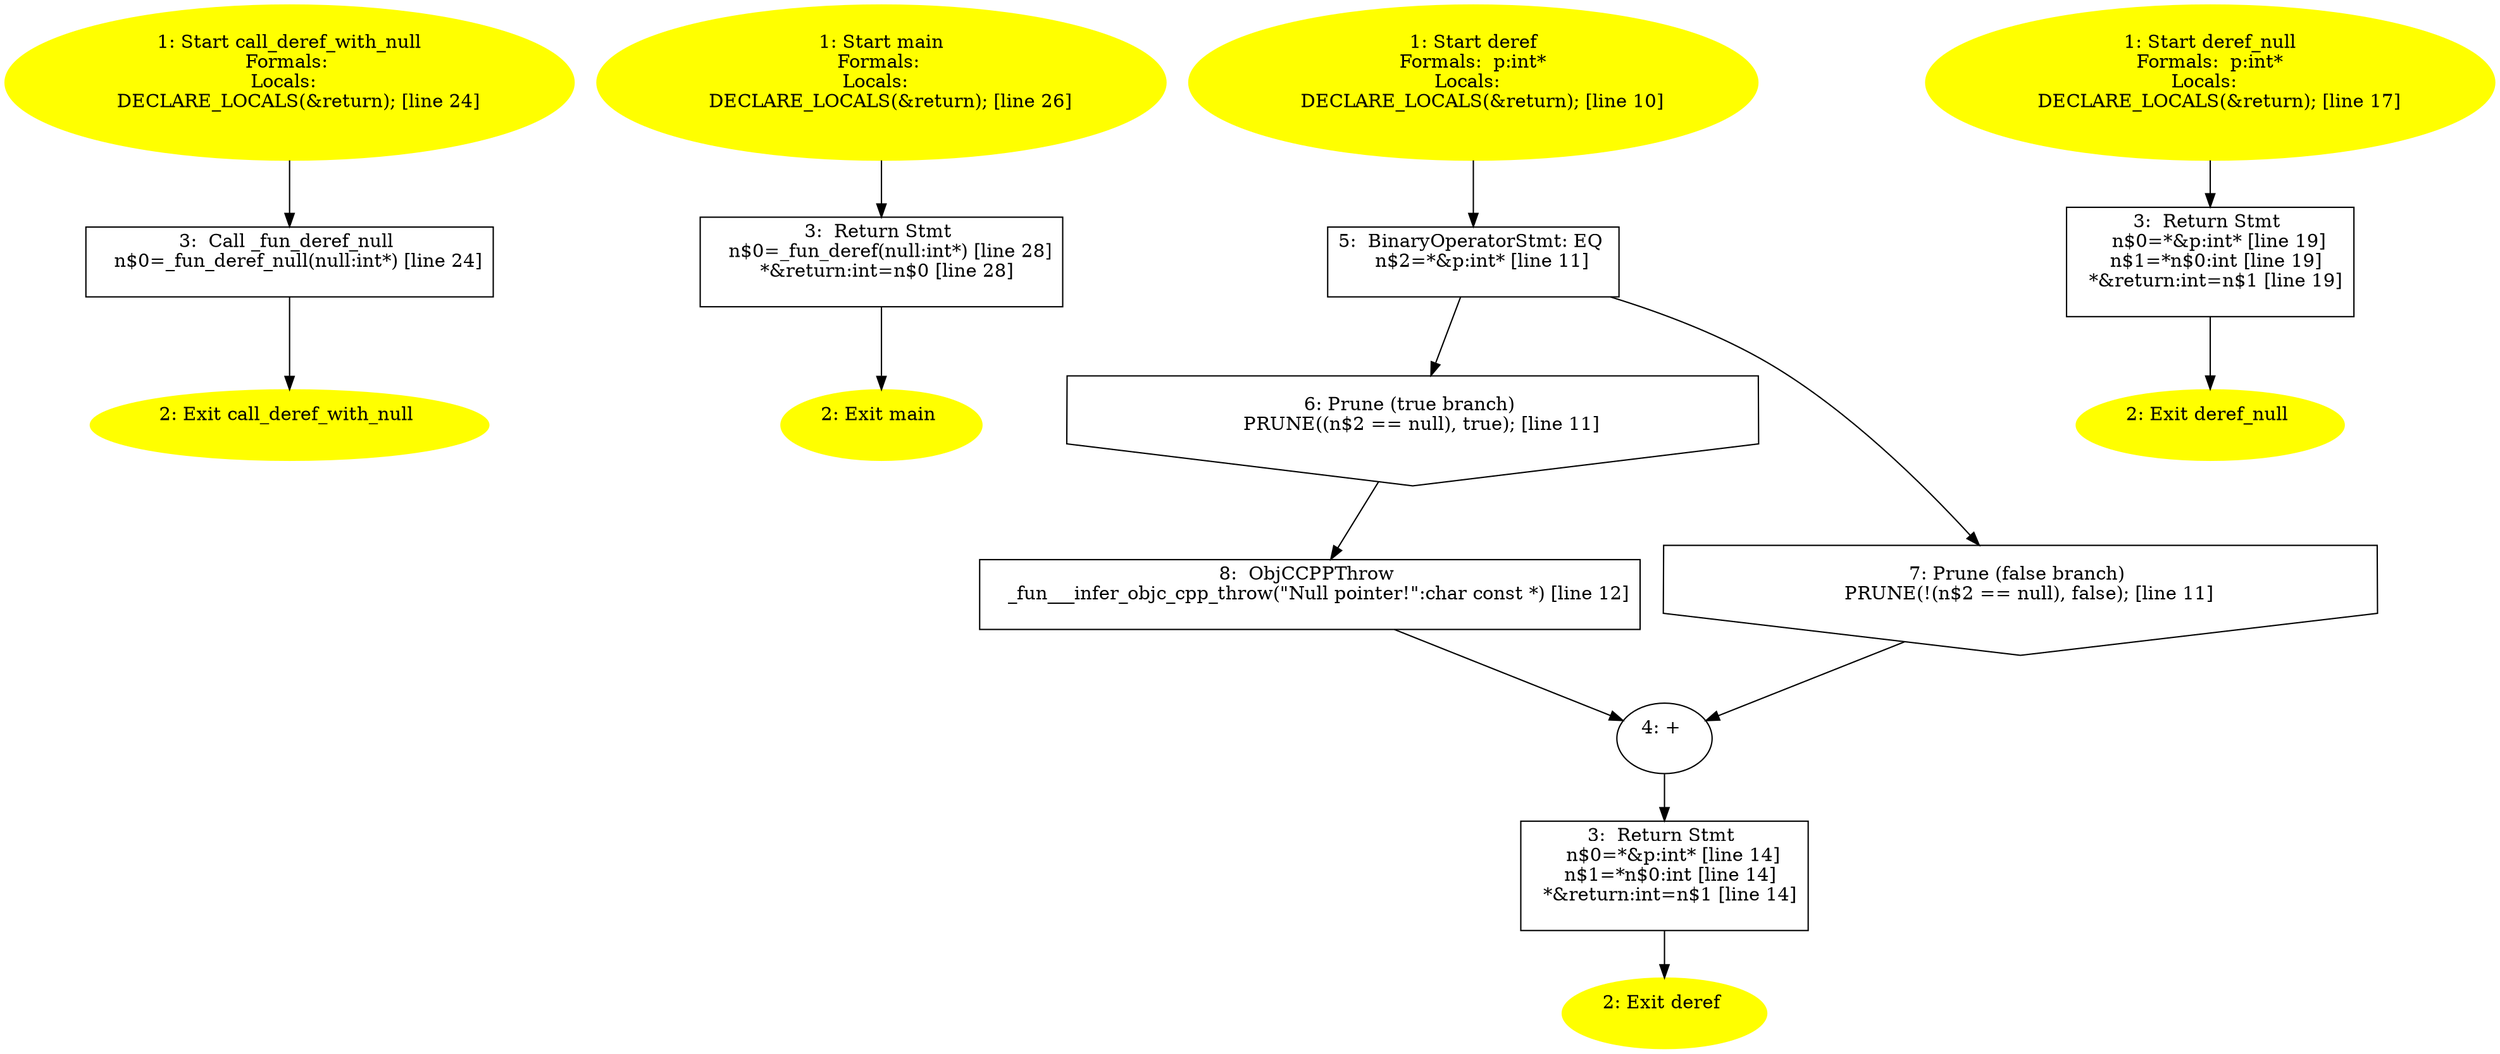 /* @generated */
digraph iCFG {
"call_deref_with_null#_Z20call_deref_with_nullv.d7c9e243e055ba0220288d2f0225a35c_1" [label="1: Start call_deref_with_null\nFormals: \nLocals:  \n   DECLARE_LOCALS(&return); [line 24]\n " color=yellow style=filled]
	

	 "call_deref_with_null#_Z20call_deref_with_nullv.d7c9e243e055ba0220288d2f0225a35c_1" -> "call_deref_with_null#_Z20call_deref_with_nullv.d7c9e243e055ba0220288d2f0225a35c_3" ;
"call_deref_with_null#_Z20call_deref_with_nullv.d7c9e243e055ba0220288d2f0225a35c_2" [label="2: Exit call_deref_with_null \n  " color=yellow style=filled]
	

"call_deref_with_null#_Z20call_deref_with_nullv.d7c9e243e055ba0220288d2f0225a35c_3" [label="3:  Call _fun_deref_null \n   n$0=_fun_deref_null(null:int*) [line 24]\n " shape="box"]
	

	 "call_deref_with_null#_Z20call_deref_with_nullv.d7c9e243e055ba0220288d2f0225a35c_3" -> "call_deref_with_null#_Z20call_deref_with_nullv.d7c9e243e055ba0220288d2f0225a35c_2" ;
"main.fad58de7366495db4650cfefac2fcd61_1" [label="1: Start main\nFormals: \nLocals:  \n   DECLARE_LOCALS(&return); [line 26]\n " color=yellow style=filled]
	

	 "main.fad58de7366495db4650cfefac2fcd61_1" -> "main.fad58de7366495db4650cfefac2fcd61_3" ;
"main.fad58de7366495db4650cfefac2fcd61_2" [label="2: Exit main \n  " color=yellow style=filled]
	

"main.fad58de7366495db4650cfefac2fcd61_3" [label="3:  Return Stmt \n   n$0=_fun_deref(null:int*) [line 28]\n  *&return:int=n$0 [line 28]\n " shape="box"]
	

	 "main.fad58de7366495db4650cfefac2fcd61_3" -> "main.fad58de7366495db4650cfefac2fcd61_2" ;
"deref#_Z5derefPi.4795e142c647658d2d19ca83904cd96e_1" [label="1: Start deref\nFormals:  p:int*\nLocals:  \n   DECLARE_LOCALS(&return); [line 10]\n " color=yellow style=filled]
	

	 "deref#_Z5derefPi.4795e142c647658d2d19ca83904cd96e_1" -> "deref#_Z5derefPi.4795e142c647658d2d19ca83904cd96e_5" ;
"deref#_Z5derefPi.4795e142c647658d2d19ca83904cd96e_2" [label="2: Exit deref \n  " color=yellow style=filled]
	

"deref#_Z5derefPi.4795e142c647658d2d19ca83904cd96e_3" [label="3:  Return Stmt \n   n$0=*&p:int* [line 14]\n  n$1=*n$0:int [line 14]\n  *&return:int=n$1 [line 14]\n " shape="box"]
	

	 "deref#_Z5derefPi.4795e142c647658d2d19ca83904cd96e_3" -> "deref#_Z5derefPi.4795e142c647658d2d19ca83904cd96e_2" ;
"deref#_Z5derefPi.4795e142c647658d2d19ca83904cd96e_4" [label="4: + \n  " ]
	

	 "deref#_Z5derefPi.4795e142c647658d2d19ca83904cd96e_4" -> "deref#_Z5derefPi.4795e142c647658d2d19ca83904cd96e_3" ;
"deref#_Z5derefPi.4795e142c647658d2d19ca83904cd96e_5" [label="5:  BinaryOperatorStmt: EQ \n   n$2=*&p:int* [line 11]\n " shape="box"]
	

	 "deref#_Z5derefPi.4795e142c647658d2d19ca83904cd96e_5" -> "deref#_Z5derefPi.4795e142c647658d2d19ca83904cd96e_6" ;
	 "deref#_Z5derefPi.4795e142c647658d2d19ca83904cd96e_5" -> "deref#_Z5derefPi.4795e142c647658d2d19ca83904cd96e_7" ;
"deref#_Z5derefPi.4795e142c647658d2d19ca83904cd96e_6" [label="6: Prune (true branch) \n   PRUNE((n$2 == null), true); [line 11]\n " shape="invhouse"]
	

	 "deref#_Z5derefPi.4795e142c647658d2d19ca83904cd96e_6" -> "deref#_Z5derefPi.4795e142c647658d2d19ca83904cd96e_8" ;
"deref#_Z5derefPi.4795e142c647658d2d19ca83904cd96e_7" [label="7: Prune (false branch) \n   PRUNE(!(n$2 == null), false); [line 11]\n " shape="invhouse"]
	

	 "deref#_Z5derefPi.4795e142c647658d2d19ca83904cd96e_7" -> "deref#_Z5derefPi.4795e142c647658d2d19ca83904cd96e_4" ;
"deref#_Z5derefPi.4795e142c647658d2d19ca83904cd96e_8" [label="8:  ObjCCPPThrow \n   _fun___infer_objc_cpp_throw(\"Null pointer!\":char const *) [line 12]\n " shape="box"]
	

	 "deref#_Z5derefPi.4795e142c647658d2d19ca83904cd96e_8" -> "deref#_Z5derefPi.4795e142c647658d2d19ca83904cd96e_4" ;
"deref_null#_Z10deref_nullPi.292505403bd23c9fc329afe3f8860602_1" [label="1: Start deref_null\nFormals:  p:int*\nLocals:  \n   DECLARE_LOCALS(&return); [line 17]\n " color=yellow style=filled]
	

	 "deref_null#_Z10deref_nullPi.292505403bd23c9fc329afe3f8860602_1" -> "deref_null#_Z10deref_nullPi.292505403bd23c9fc329afe3f8860602_3" ;
"deref_null#_Z10deref_nullPi.292505403bd23c9fc329afe3f8860602_2" [label="2: Exit deref_null \n  " color=yellow style=filled]
	

"deref_null#_Z10deref_nullPi.292505403bd23c9fc329afe3f8860602_3" [label="3:  Return Stmt \n   n$0=*&p:int* [line 19]\n  n$1=*n$0:int [line 19]\n  *&return:int=n$1 [line 19]\n " shape="box"]
	

	 "deref_null#_Z10deref_nullPi.292505403bd23c9fc329afe3f8860602_3" -> "deref_null#_Z10deref_nullPi.292505403bd23c9fc329afe3f8860602_2" ;
}
